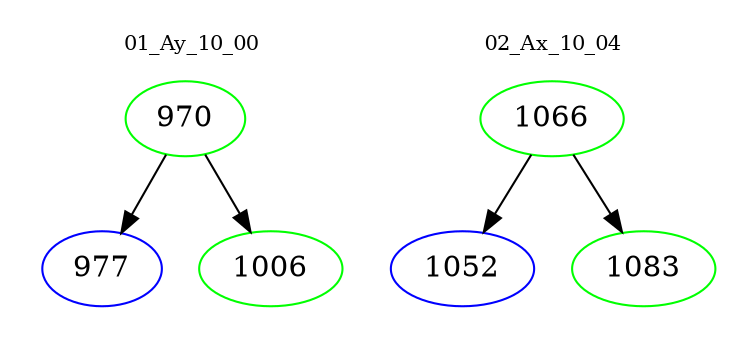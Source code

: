 digraph{
subgraph cluster_0 {
color = white
label = "01_Ay_10_00";
fontsize=10;
T0_970 [label="970", color="green"]
T0_970 -> T0_977 [color="black"]
T0_977 [label="977", color="blue"]
T0_970 -> T0_1006 [color="black"]
T0_1006 [label="1006", color="green"]
}
subgraph cluster_1 {
color = white
label = "02_Ax_10_04";
fontsize=10;
T1_1066 [label="1066", color="green"]
T1_1066 -> T1_1052 [color="black"]
T1_1052 [label="1052", color="blue"]
T1_1066 -> T1_1083 [color="black"]
T1_1083 [label="1083", color="green"]
}
}
